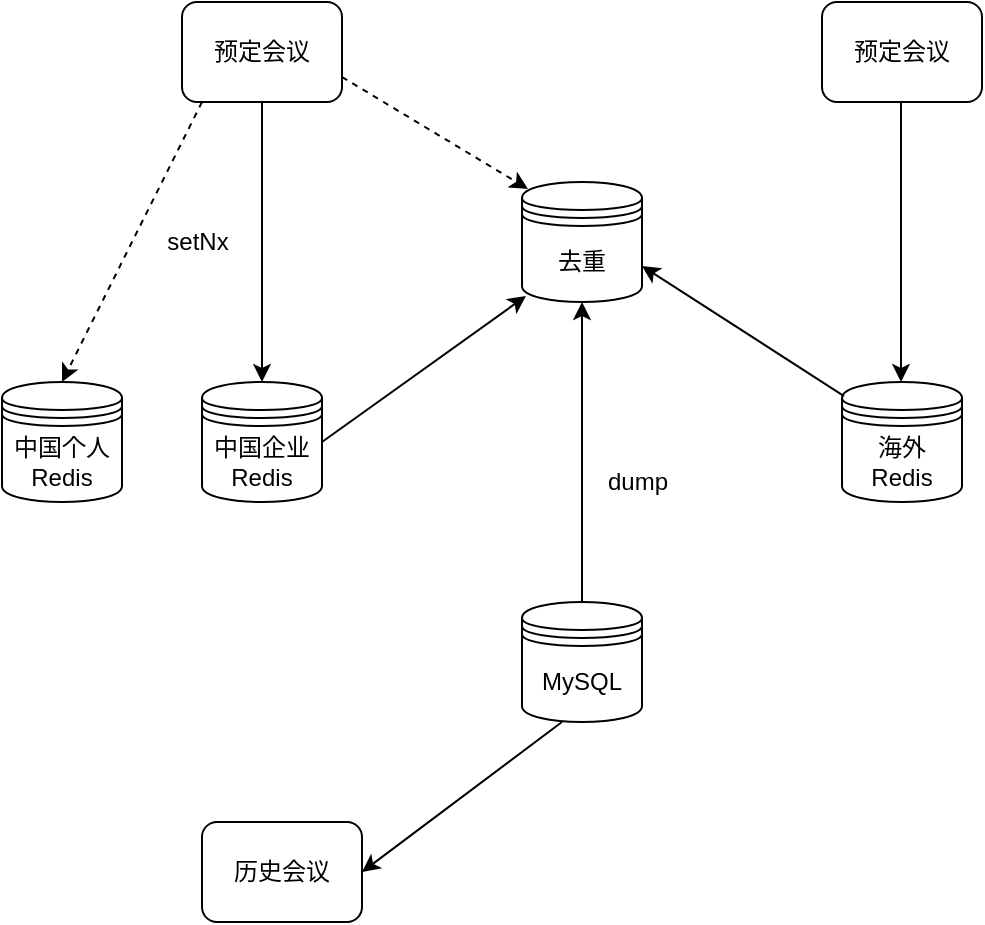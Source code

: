 <mxfile version="21.1.1" type="github">
  <diagram name="第 1 页" id="kEp3wRJRInudLF3USH4L">
    <mxGraphModel dx="1120" dy="743" grid="1" gridSize="10" guides="1" tooltips="1" connect="1" arrows="1" fold="1" page="1" pageScale="1" pageWidth="827" pageHeight="1169" math="0" shadow="0">
      <root>
        <mxCell id="0" />
        <mxCell id="1" parent="0" />
        <mxCell id="5K3wB7KC8CeaGGnO3pnq-1" value="中国企业&lt;br&gt;Redis" style="shape=datastore;whiteSpace=wrap;html=1;fillColor=none;" vertex="1" parent="1">
          <mxGeometry x="120" y="380" width="60" height="60" as="geometry" />
        </mxCell>
        <mxCell id="5K3wB7KC8CeaGGnO3pnq-2" value="海外&lt;br&gt;Redis" style="shape=datastore;whiteSpace=wrap;html=1;fillColor=none;" vertex="1" parent="1">
          <mxGeometry x="440" y="380" width="60" height="60" as="geometry" />
        </mxCell>
        <mxCell id="5K3wB7KC8CeaGGnO3pnq-3" value="去重" style="shape=datastore;whiteSpace=wrap;html=1;fillColor=none;" vertex="1" parent="1">
          <mxGeometry x="280" y="280" width="60" height="60" as="geometry" />
        </mxCell>
        <mxCell id="5K3wB7KC8CeaGGnO3pnq-4" value="预定会议" style="rounded=1;whiteSpace=wrap;html=1;fillColor=none;" vertex="1" parent="1">
          <mxGeometry x="110" y="190" width="80" height="50" as="geometry" />
        </mxCell>
        <mxCell id="5K3wB7KC8CeaGGnO3pnq-5" value="预定会议" style="rounded=1;whiteSpace=wrap;html=1;fillColor=none;" vertex="1" parent="1">
          <mxGeometry x="430" y="190" width="80" height="50" as="geometry" />
        </mxCell>
        <mxCell id="5K3wB7KC8CeaGGnO3pnq-6" value="" style="endArrow=classic;html=1;rounded=0;exitX=0.5;exitY=1;exitDx=0;exitDy=0;" edge="1" parent="1" source="5K3wB7KC8CeaGGnO3pnq-4" target="5K3wB7KC8CeaGGnO3pnq-1">
          <mxGeometry width="50" height="50" relative="1" as="geometry">
            <mxPoint x="390" y="410" as="sourcePoint" />
            <mxPoint x="440" y="360" as="targetPoint" />
          </mxGeometry>
        </mxCell>
        <mxCell id="5K3wB7KC8CeaGGnO3pnq-7" value="setNx" style="rounded=0;whiteSpace=wrap;html=1;fillColor=none;gradientColor=default;strokeColor=none;" vertex="1" parent="1">
          <mxGeometry x="90" y="300" width="56" height="20" as="geometry" />
        </mxCell>
        <mxCell id="5K3wB7KC8CeaGGnO3pnq-8" value="" style="endArrow=classic;html=1;rounded=0;exitX=0.5;exitY=1;exitDx=0;exitDy=0;" edge="1" parent="1">
          <mxGeometry width="50" height="50" relative="1" as="geometry">
            <mxPoint x="469.5" y="240" as="sourcePoint" />
            <mxPoint x="469.5" y="380" as="targetPoint" />
          </mxGeometry>
        </mxCell>
        <mxCell id="5K3wB7KC8CeaGGnO3pnq-9" value="MySQL" style="shape=datastore;whiteSpace=wrap;html=1;fillColor=none;" vertex="1" parent="1">
          <mxGeometry x="280" y="490" width="60" height="60" as="geometry" />
        </mxCell>
        <mxCell id="5K3wB7KC8CeaGGnO3pnq-10" value="" style="endArrow=classic;html=1;rounded=0;exitX=0.5;exitY=0;exitDx=0;exitDy=0;entryX=0.5;entryY=1;entryDx=0;entryDy=0;" edge="1" parent="1" source="5K3wB7KC8CeaGGnO3pnq-9" target="5K3wB7KC8CeaGGnO3pnq-3">
          <mxGeometry width="50" height="50" relative="1" as="geometry">
            <mxPoint x="160" y="250" as="sourcePoint" />
            <mxPoint x="160" y="390" as="targetPoint" />
          </mxGeometry>
        </mxCell>
        <mxCell id="5K3wB7KC8CeaGGnO3pnq-11" value="dump" style="rounded=0;whiteSpace=wrap;html=1;fillColor=none;gradientColor=default;strokeColor=none;" vertex="1" parent="1">
          <mxGeometry x="310" y="420" width="56" height="20" as="geometry" />
        </mxCell>
        <mxCell id="5K3wB7KC8CeaGGnO3pnq-12" value="" style="endArrow=classic;html=1;rounded=0;exitX=1;exitY=0.5;exitDx=0;exitDy=0;entryX=0.033;entryY=0.95;entryDx=0;entryDy=0;entryPerimeter=0;" edge="1" parent="1" source="5K3wB7KC8CeaGGnO3pnq-1" target="5K3wB7KC8CeaGGnO3pnq-3">
          <mxGeometry width="50" height="50" relative="1" as="geometry">
            <mxPoint x="220" y="510" as="sourcePoint" />
            <mxPoint x="220" y="360" as="targetPoint" />
          </mxGeometry>
        </mxCell>
        <mxCell id="5K3wB7KC8CeaGGnO3pnq-13" value="" style="endArrow=classic;html=1;rounded=0;exitX=0.017;exitY=0.117;exitDx=0;exitDy=0;entryX=1;entryY=0.7;entryDx=0;entryDy=0;exitPerimeter=0;" edge="1" parent="1" source="5K3wB7KC8CeaGGnO3pnq-2" target="5K3wB7KC8CeaGGnO3pnq-3">
          <mxGeometry width="50" height="50" relative="1" as="geometry">
            <mxPoint x="190" y="420" as="sourcePoint" />
            <mxPoint x="292" y="347" as="targetPoint" />
          </mxGeometry>
        </mxCell>
        <mxCell id="5K3wB7KC8CeaGGnO3pnq-14" value="历史会议" style="rounded=1;whiteSpace=wrap;html=1;fillColor=none;" vertex="1" parent="1">
          <mxGeometry x="120" y="600" width="80" height="50" as="geometry" />
        </mxCell>
        <mxCell id="5K3wB7KC8CeaGGnO3pnq-15" value="" style="endArrow=classic;html=1;rounded=0;exitX=0.333;exitY=1;exitDx=0;exitDy=0;entryX=1;entryY=0.5;entryDx=0;entryDy=0;exitPerimeter=0;" edge="1" parent="1" source="5K3wB7KC8CeaGGnO3pnq-9" target="5K3wB7KC8CeaGGnO3pnq-14">
          <mxGeometry width="50" height="50" relative="1" as="geometry">
            <mxPoint x="190" y="420" as="sourcePoint" />
            <mxPoint x="292" y="347" as="targetPoint" />
          </mxGeometry>
        </mxCell>
        <mxCell id="5K3wB7KC8CeaGGnO3pnq-16" value="中国个人&lt;br&gt;Redis" style="shape=datastore;whiteSpace=wrap;html=1;fillColor=none;" vertex="1" parent="1">
          <mxGeometry x="20" y="380" width="60" height="60" as="geometry" />
        </mxCell>
        <mxCell id="5K3wB7KC8CeaGGnO3pnq-17" value="" style="endArrow=classic;html=1;rounded=0;entryX=0.5;entryY=0;entryDx=0;entryDy=0;dashed=1;" edge="1" parent="1" target="5K3wB7KC8CeaGGnO3pnq-16">
          <mxGeometry width="50" height="50" relative="1" as="geometry">
            <mxPoint x="120" y="240" as="sourcePoint" />
            <mxPoint x="160" y="390" as="targetPoint" />
          </mxGeometry>
        </mxCell>
        <mxCell id="5K3wB7KC8CeaGGnO3pnq-18" value="" style="endArrow=classic;html=1;rounded=0;entryX=0.05;entryY=0.058;entryDx=0;entryDy=0;dashed=1;exitX=1;exitY=0.75;exitDx=0;exitDy=0;entryPerimeter=0;" edge="1" parent="1" source="5K3wB7KC8CeaGGnO3pnq-4" target="5K3wB7KC8CeaGGnO3pnq-3">
          <mxGeometry width="50" height="50" relative="1" as="geometry">
            <mxPoint x="130" y="250" as="sourcePoint" />
            <mxPoint x="60" y="390" as="targetPoint" />
          </mxGeometry>
        </mxCell>
      </root>
    </mxGraphModel>
  </diagram>
</mxfile>
